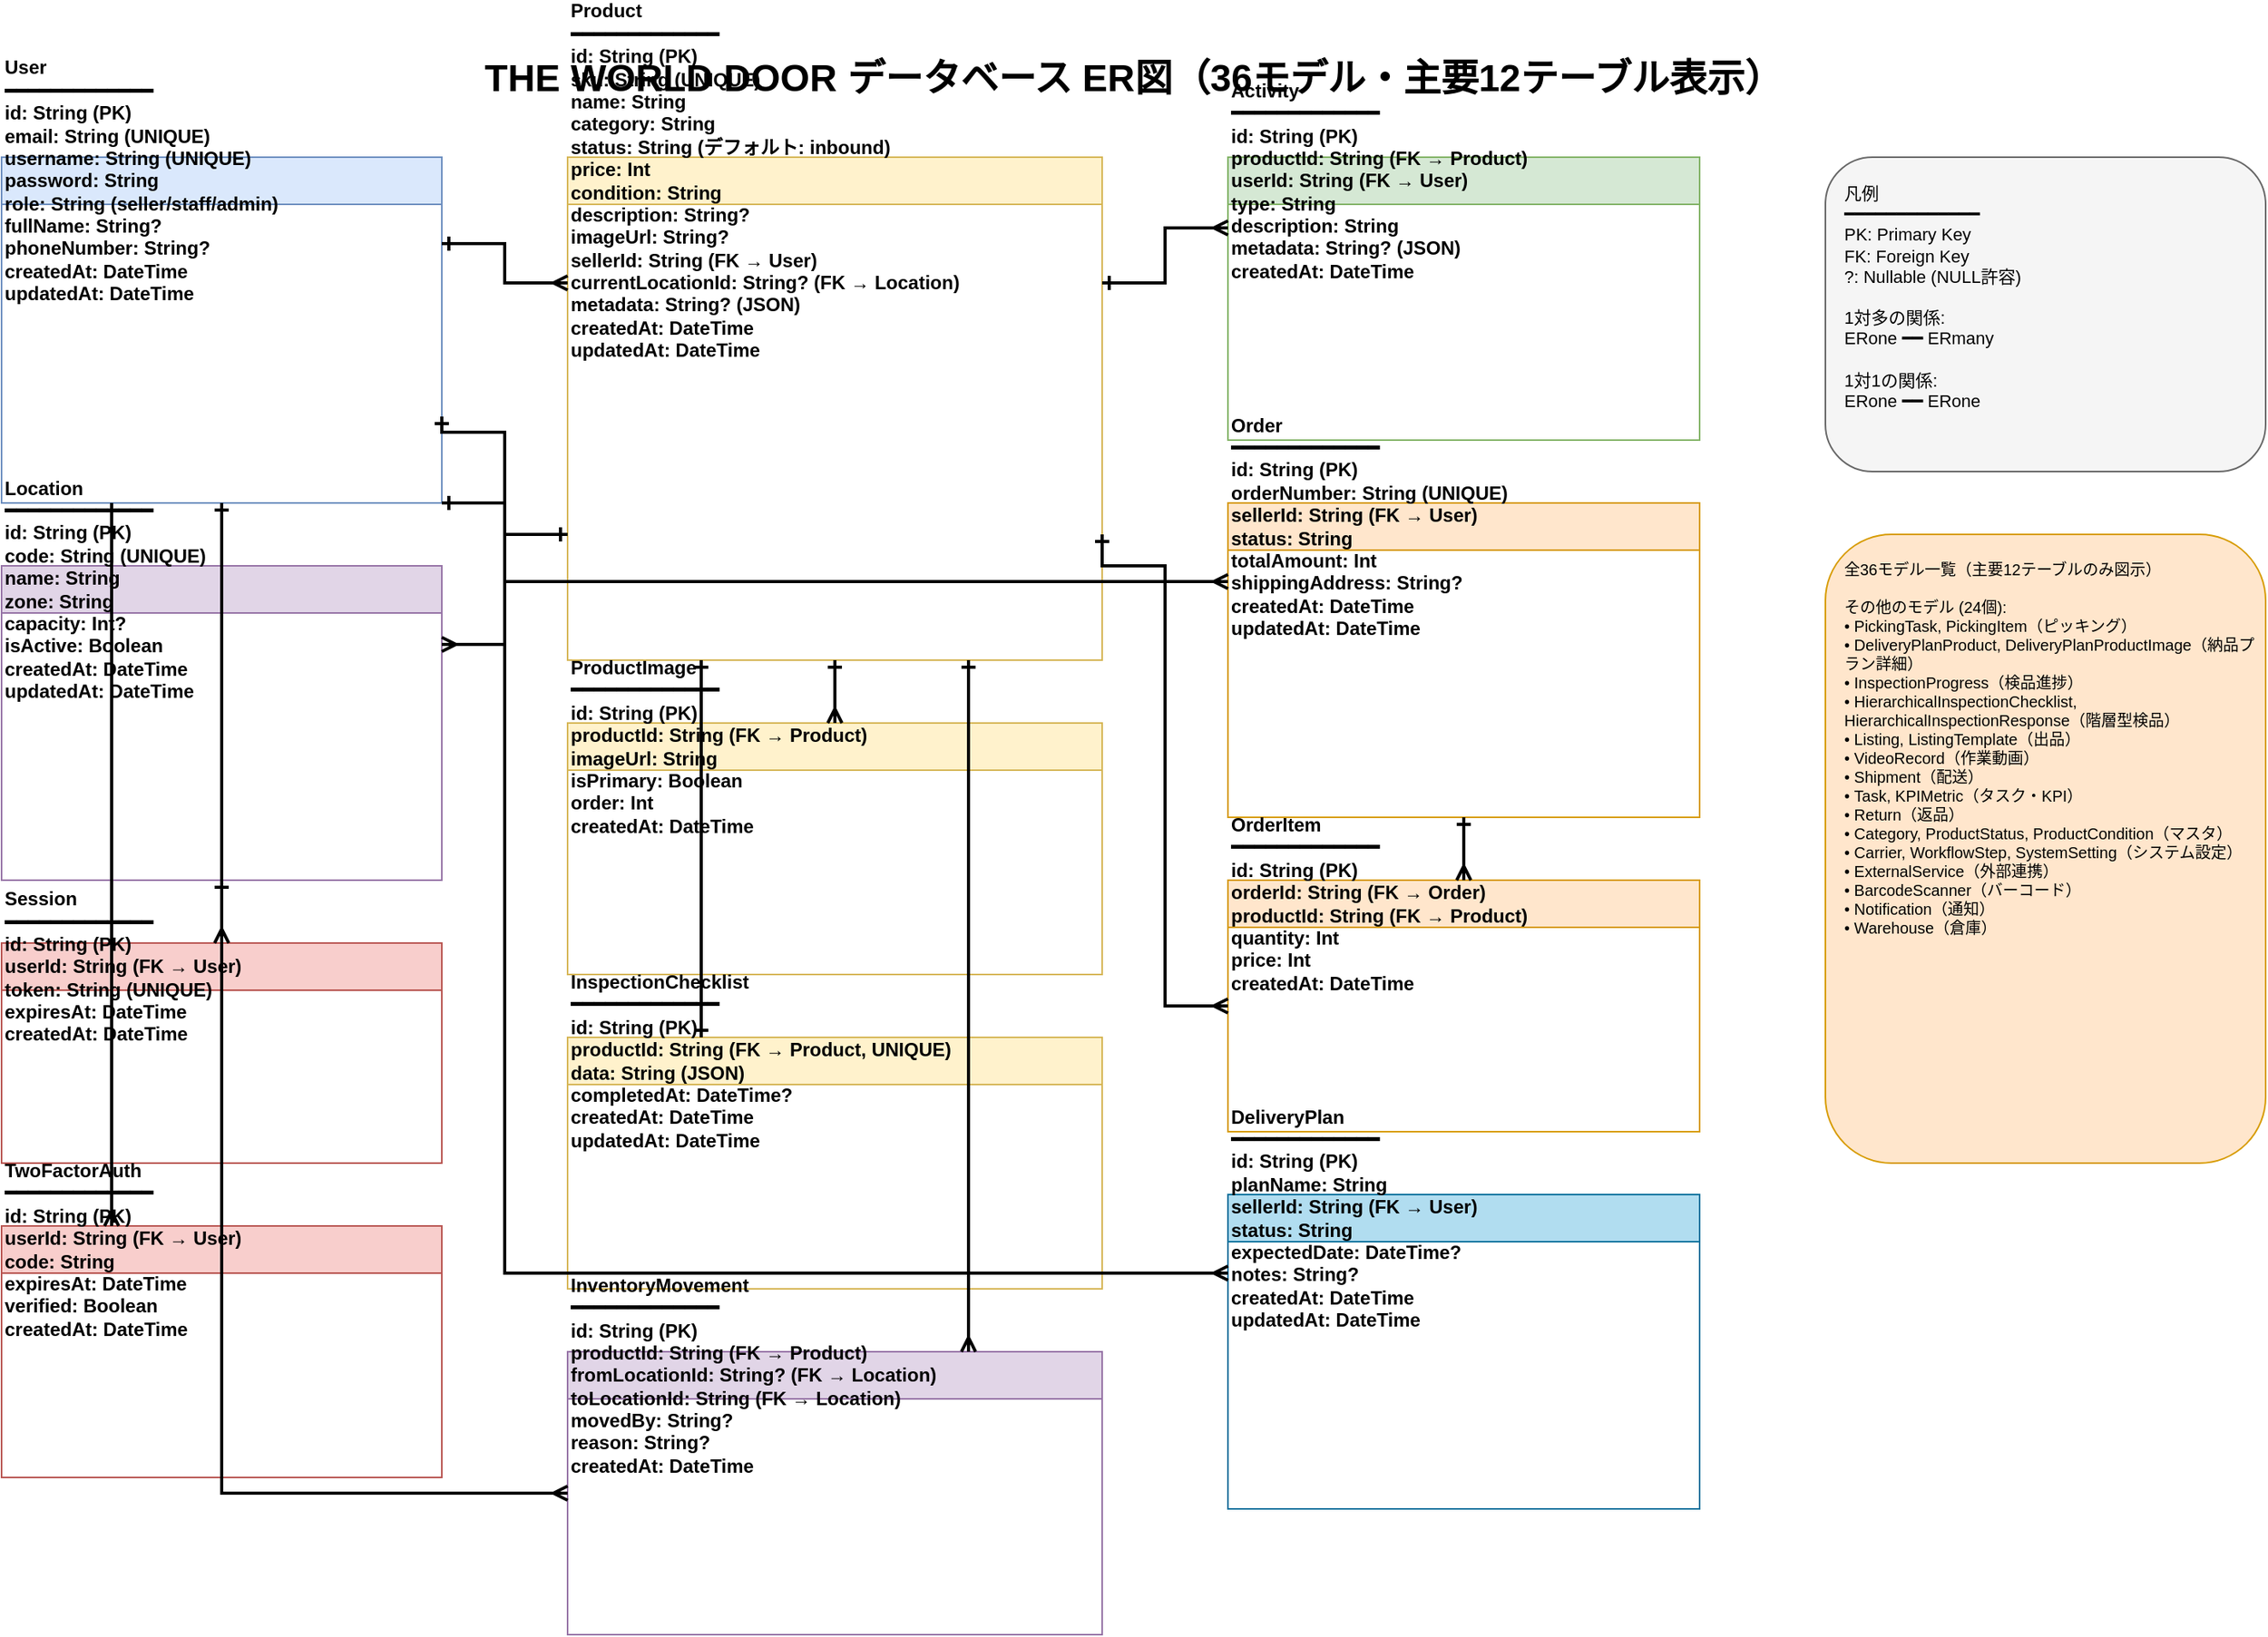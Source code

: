 <mxfile version="22.0.0">
  <diagram name="データベースER図" id="database-er">
    <mxGraphModel dx="1422" dy="794" grid="1" gridSize="10" guides="1" tooltips="1" connect="1" arrows="1" fold="1" page="1" pageScale="1" pageWidth="1600" pageHeight="1200" math="0" shadow="0">
      <root>
        <mxCell id="0" />
        <mxCell id="1" parent="0" />

        <!-- タイトル -->
        <mxCell id="title" value="THE WORLD DOOR データベース ER図（36モデル・主要12テーブル表示）" style="text;html=1;strokeColor=none;fillColor=none;align=center;verticalAlign=middle;whiteSpace=wrap;rounded=0;fontSize=24;fontStyle=1" vertex="1" parent="1">
          <mxGeometry x="300" y="30" width="1000" height="40" as="geometry" />
        </mxCell>

        <!-- User テーブル -->
        <mxCell id="table-user" value="User&#xa;━━━━━━━━━━━━━&#xa;id: String (PK)&#xa;email: String (UNIQUE)&#xa;username: String (UNIQUE)&#xa;password: String&#xa;role: String (seller/staff/admin)&#xa;fullName: String?&#xa;phoneNumber: String?&#xa;createdAt: DateTime&#xa;updatedAt: DateTime" style="swimlane;fontStyle=1;childLayout=stackLayout;horizontal=1;startSize=30;horizontalStack=0;resizeParent=1;resizeParentMax=0;resizeLast=0;collapsible=1;marginBottom=0;whiteSpace=wrap;html=1;fillColor=#dae8fc;strokeColor=#6c8ebf;fontSize=12;align=left;" vertex="1" parent="1">
          <mxGeometry x="80" y="100" width="280" height="220" as="geometry" />
        </mxCell>

        <!-- Product テーブル -->
        <mxCell id="table-product" value="Product&#xa;━━━━━━━━━━━━━&#xa;id: String (PK)&#xa;sku: String (UNIQUE)&#xa;name: String&#xa;category: String&#xa;status: String (デフォルト: inbound)&#xa;price: Int&#xa;condition: String&#xa;description: String?&#xa;imageUrl: String?&#xa;sellerId: String (FK → User)&#xa;currentLocationId: String? (FK → Location)&#xa;metadata: String? (JSON)&#xa;createdAt: DateTime&#xa;updatedAt: DateTime" style="swimlane;fontStyle=1;childLayout=stackLayout;horizontal=1;startSize=30;horizontalStack=0;resizeParent=1;resizeParentMax=0;resizeLast=0;collapsible=1;marginBottom=0;whiteSpace=wrap;html=1;fillColor=#fff2cc;strokeColor=#d6b656;fontSize=12;align=left;" vertex="1" parent="1">
          <mxGeometry x="440" y="100" width="340" height="320" as="geometry" />
        </mxCell>

        <!-- Activity テーブル -->
        <mxCell id="table-activity" value="Activity&#xa;━━━━━━━━━━━━━&#xa;id: String (PK)&#xa;productId: String (FK → Product)&#xa;userId: String (FK → User)&#xa;type: String&#xa;description: String&#xa;metadata: String? (JSON)&#xa;createdAt: DateTime" style="swimlane;fontStyle=1;childLayout=stackLayout;horizontal=1;startSize=30;horizontalStack=0;resizeParent=1;resizeParentMax=0;resizeLast=0;collapsible=1;marginBottom=0;whiteSpace=wrap;html=1;fillColor=#d5e8d4;strokeColor=#82b366;fontSize=12;align=left;" vertex="1" parent="1">
          <mxGeometry x="860" y="100" width="300" height="180" as="geometry" />
        </mxCell>

        <!-- Location テーブル -->
        <mxCell id="table-location" value="Location&#xa;━━━━━━━━━━━━━&#xa;id: String (PK)&#xa;code: String (UNIQUE)&#xa;name: String&#xa;zone: String&#xa;capacity: Int?&#xa;isActive: Boolean&#xa;createdAt: DateTime&#xa;updatedAt: DateTime" style="swimlane;fontStyle=1;childLayout=stackLayout;horizontal=1;startSize=30;horizontalStack=0;resizeParent=1;resizeParentMax=0;resizeLast=0;collapsible=1;marginBottom=0;whiteSpace=wrap;html=1;fillColor=#e1d5e7;strokeColor=#9673a6;fontSize=12;align=left;" vertex="1" parent="1">
          <mxGeometry x="80" y="360" width="280" height="200" as="geometry" />
        </mxCell>

        <!-- Session テーブル -->
        <mxCell id="table-session" value="Session&#xa;━━━━━━━━━━━━━&#xa;id: String (PK)&#xa;userId: String (FK → User)&#xa;token: String (UNIQUE)&#xa;expiresAt: DateTime&#xa;createdAt: DateTime" style="swimlane;fontStyle=1;childLayout=stackLayout;horizontal=1;startSize=30;horizontalStack=0;resizeParent=1;resizeParentMax=0;resizeLast=0;collapsible=1;marginBottom=0;whiteSpace=wrap;html=1;fillColor=#f8cecc;strokeColor=#b85450;fontSize=12;align=left;" vertex="1" parent="1">
          <mxGeometry x="80" y="600" width="280" height="140" as="geometry" />
        </mxCell>

        <!-- TwoFactorAuth テーブル -->
        <mxCell id="table-2fa" value="TwoFactorAuth&#xa;━━━━━━━━━━━━━&#xa;id: String (PK)&#xa;userId: String (FK → User)&#xa;code: String&#xa;expiresAt: DateTime&#xa;verified: Boolean&#xa;createdAt: DateTime" style="swimlane;fontStyle=1;childLayout=stackLayout;horizontal=1;startSize=30;horizontalStack=0;resizeParent=1;resizeParentMax=0;resizeLast=0;collapsible=1;marginBottom=0;whiteSpace=wrap;html=1;fillColor=#f8cecc;strokeColor=#b85450;fontSize=12;align=left;" vertex="1" parent="1">
          <mxGeometry x="80" y="780" width="280" height="160" as="geometry" />
        </mxCell>

        <!-- ProductImage テーブル -->
        <mxCell id="table-image" value="ProductImage&#xa;━━━━━━━━━━━━━&#xa;id: String (PK)&#xa;productId: String (FK → Product)&#xa;imageUrl: String&#xa;isPrimary: Boolean&#xa;order: Int&#xa;createdAt: DateTime" style="swimlane;fontStyle=1;childLayout=stackLayout;horizontal=1;startSize=30;horizontalStack=0;resizeParent=1;resizeParentMax=0;resizeLast=0;collapsible=1;marginBottom=0;whiteSpace=wrap;html=1;fillColor=#fff2cc;strokeColor=#d6b656;fontSize=12;align=left;" vertex="1" parent="1">
          <mxGeometry x="440" y="460" width="340" height="160" as="geometry" />
        </mxCell>

        <!-- InspectionChecklist テーブル -->
        <mxCell id="table-inspection" value="InspectionChecklist&#xa;━━━━━━━━━━━━━&#xa;id: String (PK)&#xa;productId: String (FK → Product, UNIQUE)&#xa;data: String (JSON)&#xa;completedAt: DateTime?&#xa;createdAt: DateTime&#xa;updatedAt: DateTime" style="swimlane;fontStyle=1;childLayout=stackLayout;horizontal=1;startSize=30;horizontalStack=0;resizeParent=1;resizeParentMax=0;resizeLast=0;collapsible=1;marginBottom=0;whiteSpace=wrap;html=1;fillColor=#fff2cc;strokeColor=#d6b656;fontSize=12;align=left;" vertex="1" parent="1">
          <mxGeometry x="440" y="660" width="340" height="160" as="geometry" />
        </mxCell>

        <!-- Order テーブル -->
        <mxCell id="table-order" value="Order&#xa;━━━━━━━━━━━━━&#xa;id: String (PK)&#xa;orderNumber: String (UNIQUE)&#xa;sellerId: String (FK → User)&#xa;status: String&#xa;totalAmount: Int&#xa;shippingAddress: String?&#xa;createdAt: DateTime&#xa;updatedAt: DateTime" style="swimlane;fontStyle=1;childLayout=stackLayout;horizontal=1;startSize=30;horizontalStack=0;resizeParent=1;resizeParentMax=0;resizeLast=0;collapsible=1;marginBottom=0;whiteSpace=wrap;html=1;fillColor=#ffe6cc;strokeColor=#d79b00;fontSize=12;align=left;" vertex="1" parent="1">
          <mxGeometry x="860" y="320" width="300" height="200" as="geometry" />
        </mxCell>

        <!-- OrderItem テーブル -->
        <mxCell id="table-orderitem" value="OrderItem&#xa;━━━━━━━━━━━━━&#xa;id: String (PK)&#xa;orderId: String (FK → Order)&#xa;productId: String (FK → Product)&#xa;quantity: Int&#xa;price: Int&#xa;createdAt: DateTime" style="swimlane;fontStyle=1;childLayout=stackLayout;horizontal=1;startSize=30;horizontalStack=0;resizeParent=1;resizeParentMax=0;resizeLast=0;collapsible=1;marginBottom=0;whiteSpace=wrap;html=1;fillColor=#ffe6cc;strokeColor=#d79b00;fontSize=12;align=left;" vertex="1" parent="1">
          <mxGeometry x="860" y="560" width="300" height="160" as="geometry" />
        </mxCell>

        <!-- DeliveryPlan テーブル -->
        <mxCell id="table-delivery" value="DeliveryPlan&#xa;━━━━━━━━━━━━━&#xa;id: String (PK)&#xa;planName: String&#xa;sellerId: String (FK → User)&#xa;status: String&#xa;expectedDate: DateTime?&#xa;notes: String?&#xa;createdAt: DateTime&#xa;updatedAt: DateTime" style="swimlane;fontStyle=1;childLayout=stackLayout;horizontal=1;startSize=30;horizontalStack=0;resizeParent=1;resizeParentMax=0;resizeLast=0;collapsible=1;marginBottom=0;whiteSpace=wrap;html=1;fillColor=#b1ddf0;strokeColor=#10739e;fontSize=12;align=left;" vertex="1" parent="1">
          <mxGeometry x="860" y="760" width="300" height="200" as="geometry" />
        </mxCell>

        <!-- InventoryMovement テーブル -->
        <mxCell id="table-movement" value="InventoryMovement&#xa;━━━━━━━━━━━━━&#xa;id: String (PK)&#xa;productId: String (FK → Product)&#xa;fromLocationId: String? (FK → Location)&#xa;toLocationId: String (FK → Location)&#xa;movedBy: String?&#xa;reason: String?&#xa;createdAt: DateTime" style="swimlane;fontStyle=1;childLayout=stackLayout;horizontal=1;startSize=30;horizontalStack=0;resizeParent=1;resizeParentMax=0;resizeLast=0;collapsible=1;marginBottom=0;whiteSpace=wrap;html=1;fillColor=#e1d5e7;strokeColor=#9673a6;fontSize=12;align=left;" vertex="1" parent="1">
          <mxGeometry x="440" y="860" width="340" height="180" as="geometry" />
        </mxCell>

        <!-- リレーション -->
        <!-- User → Product -->
        <mxCell id="rel-user-product" style="edgeStyle=orthogonalEdgeStyle;rounded=0;orthogonalLoop=1;jettySize=auto;html=1;exitX=1;exitY=0.25;exitDx=0;exitDy=0;entryX=0;entryY=0.25;entryDx=0;entryDy=0;strokeWidth=2;endArrow=ERmany;startArrow=ERone;startFill=0;endFill=0;" edge="1" parent="1" source="table-user" target="table-product">
          <mxGeometry relative="1" as="geometry" />
        </mxCell>

        <!-- Product → Activity -->
        <mxCell id="rel-product-activity" style="edgeStyle=orthogonalEdgeStyle;rounded=0;orthogonalLoop=1;jettySize=auto;html=1;exitX=1;exitY=0.25;exitDx=0;exitDy=0;entryX=0;entryY=0.25;entryDx=0;entryDy=0;strokeWidth=2;endArrow=ERmany;startArrow=ERone;startFill=0;endFill=0;" edge="1" parent="1" source="table-product" target="table-activity">
          <mxGeometry relative="1" as="geometry" />
        </mxCell>

        <!-- Product → Location -->
        <mxCell id="rel-product-location" style="edgeStyle=orthogonalEdgeStyle;rounded=0;orthogonalLoop=1;jettySize=auto;html=1;exitX=0;exitY=0.75;exitDx=0;exitDy=0;entryX=1;entryY=0.25;entryDx=0;entryDy=0;strokeWidth=2;endArrow=ERmany;startArrow=ERone;startFill=0;endFill=0;" edge="1" parent="1" source="table-product" target="table-location">
          <mxGeometry relative="1" as="geometry" />
        </mxCell>

        <!-- User → Session -->
        <mxCell id="rel-user-session" style="edgeStyle=orthogonalEdgeStyle;rounded=0;orthogonalLoop=1;jettySize=auto;html=1;exitX=0.5;exitY=1;exitDx=0;exitDy=0;entryX=0.5;entryY=0;entryDx=0;entryDy=0;strokeWidth=2;endArrow=ERmany;startArrow=ERone;startFill=0;endFill=0;" edge="1" parent="1" source="table-user" target="table-session">
          <mxGeometry relative="1" as="geometry" />
        </mxCell>

        <!-- User → TwoFactorAuth -->
        <mxCell id="rel-user-2fa" style="edgeStyle=orthogonalEdgeStyle;rounded=0;orthogonalLoop=1;jettySize=auto;html=1;exitX=0.25;exitY=1;exitDx=0;exitDy=0;entryX=0.25;entryY=0;entryDx=0;entryDy=0;strokeWidth=2;endArrow=ERmany;startArrow=ERone;startFill=0;endFill=0;" edge="1" parent="1" source="table-user" target="table-2fa">
          <mxGeometry relative="1" as="geometry" />
        </mxCell>

        <!-- Product → ProductImage -->
        <mxCell id="rel-product-image" style="edgeStyle=orthogonalEdgeStyle;rounded=0;orthogonalLoop=1;jettySize=auto;html=1;exitX=0.5;exitY=1;exitDx=0;exitDy=0;entryX=0.5;entryY=0;entryDx=0;entryDy=0;strokeWidth=2;endArrow=ERmany;startArrow=ERone;startFill=0;endFill=0;" edge="1" parent="1" source="table-product" target="table-image">
          <mxGeometry relative="1" as="geometry" />
        </mxCell>

        <!-- Product → InspectionChecklist -->
        <mxCell id="rel-product-inspection" style="edgeStyle=orthogonalEdgeStyle;rounded=0;orthogonalLoop=1;jettySize=auto;html=1;exitX=0.25;exitY=1;exitDx=0;exitDy=0;entryX=0.25;entryY=0;entryDx=0;entryDy=0;strokeWidth=2;endArrow=ERone;startArrow=ERone;startFill=0;endFill=0;" edge="1" parent="1" source="table-product" target="table-inspection">
          <mxGeometry relative="1" as="geometry" />
        </mxCell>

        <!-- User → Order -->
        <mxCell id="rel-user-order" style="edgeStyle=orthogonalEdgeStyle;rounded=0;orthogonalLoop=1;jettySize=auto;html=1;exitX=1;exitY=0.75;exitDx=0;exitDy=0;entryX=0;entryY=0.25;entryDx=0;entryDy=0;strokeWidth=2;endArrow=ERmany;startArrow=ERone;startFill=0;endFill=0;" edge="1" parent="1" source="table-user" target="table-order">
          <mxGeometry relative="1" as="geometry">
            <Array as="points">
              <mxPoint x="400" y="275" />
              <mxPoint x="400" y="370" />
            </Array>
          </mxGeometry>
        </mxCell>

        <!-- Order → OrderItem -->
        <mxCell id="rel-order-orderitem" style="edgeStyle=orthogonalEdgeStyle;rounded=0;orthogonalLoop=1;jettySize=auto;html=1;exitX=0.5;exitY=1;exitDx=0;exitDy=0;entryX=0.5;entryY=0;entryDx=0;entryDy=0;strokeWidth=2;endArrow=ERmany;startArrow=ERone;startFill=0;endFill=0;" edge="1" parent="1" source="table-order" target="table-orderitem">
          <mxGeometry relative="1" as="geometry" />
        </mxCell>

        <!-- Product → OrderItem -->
        <mxCell id="rel-product-orderitem" style="edgeStyle=orthogonalEdgeStyle;rounded=0;orthogonalLoop=1;jettySize=auto;html=1;exitX=1;exitY=0.75;exitDx=0;exitDy=0;entryX=0;entryY=0.5;entryDx=0;entryDy=0;strokeWidth=2;endArrow=ERmany;startArrow=ERone;startFill=0;endFill=0;" edge="1" parent="1" source="table-product" target="table-orderitem">
          <mxGeometry relative="1" as="geometry">
            <Array as="points">
              <mxPoint x="820" y="360" />
              <mxPoint x="820" y="640" />
            </Array>
          </mxGeometry>
        </mxCell>

        <!-- User → DeliveryPlan -->
        <mxCell id="rel-user-delivery" style="edgeStyle=orthogonalEdgeStyle;rounded=0;orthogonalLoop=1;jettySize=auto;html=1;exitX=1;exitY=1;exitDx=0;exitDy=0;entryX=0;entryY=0.25;entryDx=0;entryDy=0;strokeWidth=2;endArrow=ERmany;startArrow=ERone;startFill=0;endFill=0;" edge="1" parent="1" source="table-user" target="table-delivery">
          <mxGeometry relative="1" as="geometry">
            <Array as="points">
              <mxPoint x="400" y="320" />
              <mxPoint x="400" y="810" />
            </Array>
          </mxGeometry>
        </mxCell>

        <!-- Product → InventoryMovement -->
        <mxCell id="rel-product-movement" style="edgeStyle=orthogonalEdgeStyle;rounded=0;orthogonalLoop=1;jettySize=auto;html=1;exitX=0.75;exitY=1;exitDx=0;exitDy=0;entryX=0.75;entryY=0;entryDx=0;entryDy=0;strokeWidth=2;endArrow=ERmany;startArrow=ERone;startFill=0;endFill=0;" edge="1" parent="1" source="table-product" target="table-movement">
          <mxGeometry relative="1" as="geometry" />
        </mxCell>

        <!-- Location → InventoryMovement -->
        <mxCell id="rel-location-movement" style="edgeStyle=orthogonalEdgeStyle;rounded=0;orthogonalLoop=1;jettySize=auto;html=1;exitX=0.5;exitY=1;exitDx=0;exitDy=0;entryX=0;entryY=0.5;entryDx=0;entryDy=0;strokeWidth=2;endArrow=ERmany;startArrow=ERone;startFill=0;endFill=0;" edge="1" parent="1" source="table-location" target="table-movement">
          <mxGeometry relative="1" as="geometry" />
        </mxCell>

        <!-- 凡例 -->
        <mxCell id="legend" value="凡例&#xa;━━━━━━━━━━━━━&#xa;PK: Primary Key&#xa;FK: Foreign Key&#xa;?: Nullable (NULL許容)&#xa;&#xa;1対多の関係:&#xa;ERone ━━ ERmany&#xa;&#xa;1対1の関係:&#xa;ERone ━━ ERone" style="text;html=1;strokeColor=#666666;fillColor=#f5f5f5;align=left;verticalAlign=top;whiteSpace=wrap;rounded=1;fontSize=11;spacingLeft=10;spacingTop=10;" vertex="1" parent="1">
          <mxGeometry x="1240" y="100" width="280" height="200" as="geometry" />
        </mxCell>

        <!-- 注釈 -->
        <mxCell id="note1" value="全36モデル一覧（主要12テーブルのみ図示）&#xa;&#xa;その他のモデル (24個):&#xa;• PickingTask, PickingItem（ピッキング）&#xa;• DeliveryPlanProduct, DeliveryPlanProductImage（納品プラン詳細）&#xa;• InspectionProgress（検品進捗）&#xa;• HierarchicalInspectionChecklist, HierarchicalInspectionResponse（階層型検品）&#xa;• Listing, ListingTemplate（出品）&#xa;• VideoRecord（作業動画）&#xa;• Shipment（配送）&#xa;• Task, KPIMetric（タスク・KPI）&#xa;• Return（返品）&#xa;• Category, ProductStatus, ProductCondition（マスタ）&#xa;• Carrier, WorkflowStep, SystemSetting（システム設定）&#xa;• ExternalService（外部連携）&#xa;• BarcodeScanner（バーコード）&#xa;• Notification（通知）&#xa;• Warehouse（倉庫）" style="text;html=1;strokeColor=#d79b00;fillColor=#ffe6cc;align=left;verticalAlign=top;whiteSpace=wrap;rounded=1;fontSize=10;spacingLeft=10;spacingTop=10;" vertex="1" parent="1">
          <mxGeometry x="1240" y="340" width="280" height="400" as="geometry" />
        </mxCell>

      </root>
    </mxGraphModel>
  </diagram>
</mxfile>
